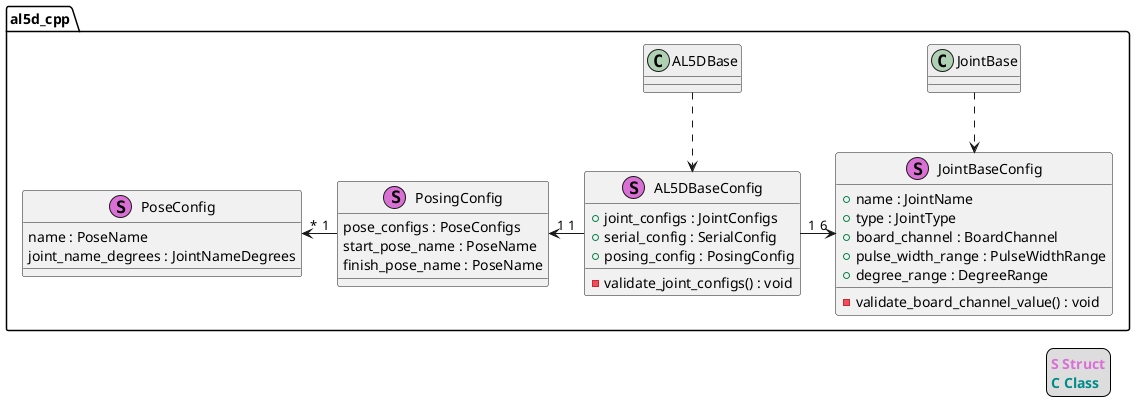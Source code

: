 @startuml

namespace al5d_cpp {

    class AL5DBase #eee
    class JointBase #eee

    class AL5DBaseConfig <<(S,Orchid)>> {
        + joint_configs : JointConfigs
        + serial_config : SerialConfig
        + posing_config : PosingConfig
        - validate_joint_configs() : void
    }

    class JointBaseConfig <<(S,Orchid)>> {
        + name : JointName
        + type : JointType
        + board_channel : BoardChannel
        + pulse_width_range : PulseWidthRange
        + degree_range : DegreeRange
        - validate_board_channel_value() : void
    }

    class PoseConfig <<(S,Orchid)>> {
        name : PoseName
        joint_name_degrees : JointNameDegrees
    }

    class PosingConfig <<(S,Orchid)>> {
        pose_configs : PoseConfigs
        start_pose_name : PoseName
        finish_pose_name : PoseName
    }

    AL5DBase ..> AL5DBaseConfig
    JointBase ..> JointBaseConfig
    AL5DBaseConfig "1" -> "6" JointBaseConfig
    PosingConfig "1" <- "1" AL5DBaseConfig
    PoseConfig "*" <- "1" PosingConfig
}

legend right
  <b><color:Orchid>S Struct</color></b>
  <b><color:DarkCyan>C Class</color></b>
endlegend

@enduml
